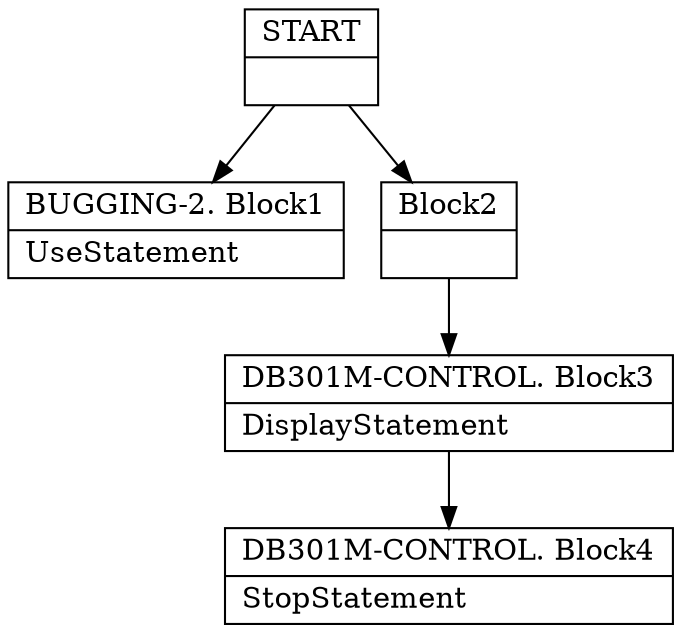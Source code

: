 digraph Cfg {
node [
shape = "record"
]

edge [
arrowtail = "empty"
]
Block0 [
label = "{START|}"
]
Block1 [
label = "{BUGGING-2. Block1|UseStatement\l}"
]
Block2 [
label = "{Block2|}"
]
Block3 [
label = "{DB301M-CONTROL. Block3|DisplayStatement\l}"
]
Block4 [
label = "{DB301M-CONTROL. Block4|StopStatement\l}"
]
Block0 -> Block1
Block0 -> Block2
Block2 -> Block3
Block3 -> Block4

}
